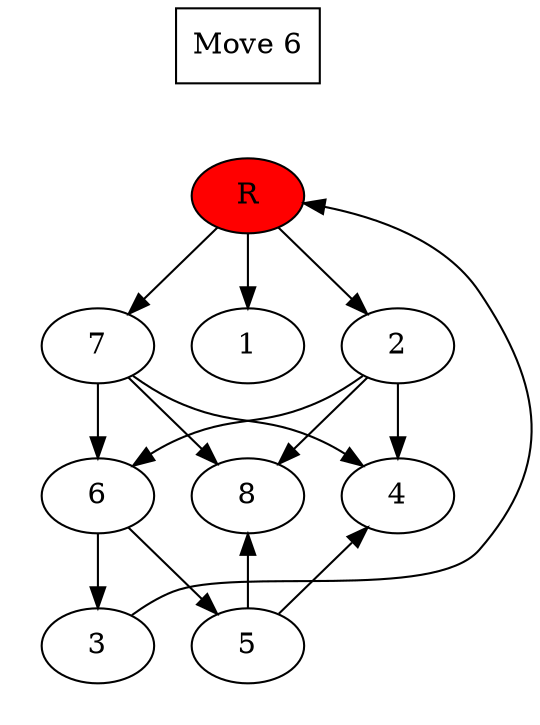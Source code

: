 digraph prb70_move_06 {
	dummy [label="Move 6" shape=box]
	dummy -> 9 [style=invis]
	9 -> 7
	9 -> 2
	9 -> 1
	subgraph cluster_0 {
		peripheries=0
		9 [label=R fillcolor="#ff0000" style=filled]
	}
	2 -> 8
	2 -> 6
	2 -> 4
	7 -> 8
	7 -> 6
	7 -> 4
	subgraph cluster_1 {
		peripheries=0
		1
		2
		7
	}
	6 -> 5
	6 -> 3
	subgraph cluster_2 {
		peripheries=0
		4
		6
		8
	}
	3 -> 9 [constraint=false]
	5 -> 8 [constraint=false]
	5 -> 4 [constraint=false]
	subgraph cluster_3 {
		peripheries=0
		3
		5
	}
}
